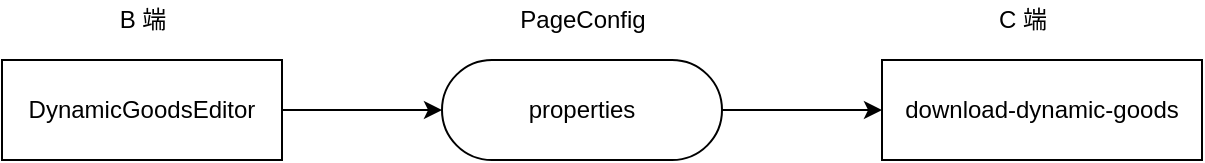 <mxfile version="14.5.0" type="github">
  <diagram id="z4um92cud5BBd-nCjn4I" name="Page-1">
    <mxGraphModel dx="1426" dy="803" grid="1" gridSize="10" guides="1" tooltips="1" connect="1" arrows="1" fold="1" page="1" pageScale="1" pageWidth="827" pageHeight="1169" math="0" shadow="0">
      <root>
        <mxCell id="0" />
        <mxCell id="1" parent="0" />
        <mxCell id="F1odNd1j7roIcS8h98x_-3" value="" style="edgeStyle=orthogonalEdgeStyle;rounded=0;orthogonalLoop=1;jettySize=auto;html=1;" edge="1" parent="1" source="F1odNd1j7roIcS8h98x_-1" target="F1odNd1j7roIcS8h98x_-2">
          <mxGeometry relative="1" as="geometry" />
        </mxCell>
        <mxCell id="F1odNd1j7roIcS8h98x_-1" value="DynamicGoodsEditor" style="rounded=0;whiteSpace=wrap;html=1;" vertex="1" parent="1">
          <mxGeometry x="80" y="170" width="140" height="50" as="geometry" />
        </mxCell>
        <mxCell id="F1odNd1j7roIcS8h98x_-7" value="" style="edgeStyle=orthogonalEdgeStyle;rounded=0;orthogonalLoop=1;jettySize=auto;html=1;" edge="1" parent="1" source="F1odNd1j7roIcS8h98x_-2" target="F1odNd1j7roIcS8h98x_-6">
          <mxGeometry relative="1" as="geometry" />
        </mxCell>
        <mxCell id="F1odNd1j7roIcS8h98x_-2" value="properties" style="rounded=1;whiteSpace=wrap;html=1;arcSize=50;" vertex="1" parent="1">
          <mxGeometry x="300" y="170" width="140" height="50" as="geometry" />
        </mxCell>
        <mxCell id="F1odNd1j7roIcS8h98x_-4" value="PageConfig" style="text;html=1;align=center;verticalAlign=middle;resizable=0;points=[];autosize=1;" vertex="1" parent="1">
          <mxGeometry x="330" y="140" width="80" height="20" as="geometry" />
        </mxCell>
        <mxCell id="F1odNd1j7roIcS8h98x_-5" value="B 端" style="text;html=1;align=center;verticalAlign=middle;resizable=0;points=[];autosize=1;" vertex="1" parent="1">
          <mxGeometry x="130" y="140" width="40" height="20" as="geometry" />
        </mxCell>
        <mxCell id="F1odNd1j7roIcS8h98x_-6" value="download-dynamic-goods" style="rounded=0;whiteSpace=wrap;html=1;" vertex="1" parent="1">
          <mxGeometry x="520" y="170" width="160" height="50" as="geometry" />
        </mxCell>
        <mxCell id="F1odNd1j7roIcS8h98x_-8" value="C 端" style="text;html=1;align=center;verticalAlign=middle;resizable=0;points=[];autosize=1;" vertex="1" parent="1">
          <mxGeometry x="570" y="140" width="40" height="20" as="geometry" />
        </mxCell>
      </root>
    </mxGraphModel>
  </diagram>
</mxfile>
